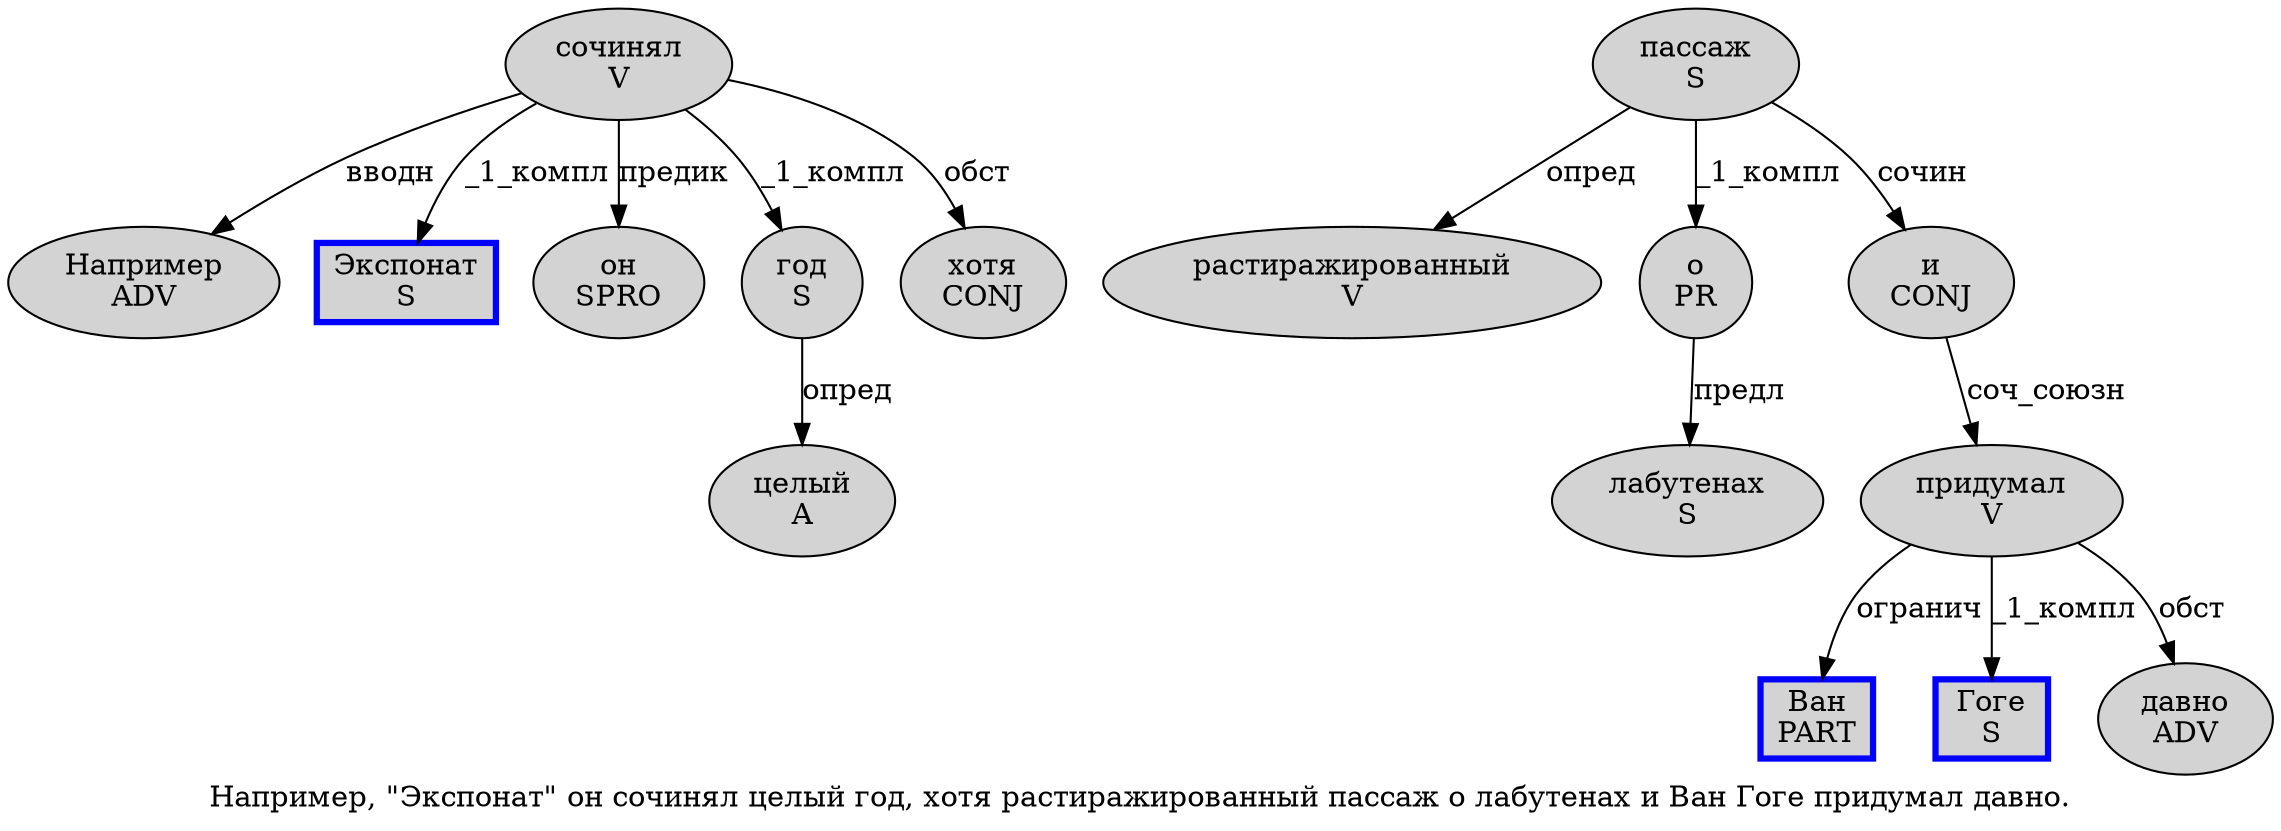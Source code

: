 digraph SENTENCE_1331 {
	graph [label="Например, \"Экспонат\" он сочинял целый год, хотя растиражированный пассаж о лабутенах и Ван Гоге придумал давно."]
	node [style=filled]
		0 [label="Например
ADV" color="" fillcolor=lightgray penwidth=1 shape=ellipse]
		3 [label="Экспонат
S" color=blue fillcolor=lightgray penwidth=3 shape=box]
		5 [label="он
SPRO" color="" fillcolor=lightgray penwidth=1 shape=ellipse]
		6 [label="сочинял
V" color="" fillcolor=lightgray penwidth=1 shape=ellipse]
		7 [label="целый
A" color="" fillcolor=lightgray penwidth=1 shape=ellipse]
		8 [label="год
S" color="" fillcolor=lightgray penwidth=1 shape=ellipse]
		10 [label="хотя
CONJ" color="" fillcolor=lightgray penwidth=1 shape=ellipse]
		11 [label="растиражированный
V" color="" fillcolor=lightgray penwidth=1 shape=ellipse]
		12 [label="пассаж
S" color="" fillcolor=lightgray penwidth=1 shape=ellipse]
		13 [label="о
PR" color="" fillcolor=lightgray penwidth=1 shape=ellipse]
		14 [label="лабутенах
S" color="" fillcolor=lightgray penwidth=1 shape=ellipse]
		15 [label="и
CONJ" color="" fillcolor=lightgray penwidth=1 shape=ellipse]
		16 [label="Ван
PART" color=blue fillcolor=lightgray penwidth=3 shape=box]
		17 [label="Гоге
S" color=blue fillcolor=lightgray penwidth=3 shape=box]
		18 [label="придумал
V" color="" fillcolor=lightgray penwidth=1 shape=ellipse]
		19 [label="давно
ADV" color="" fillcolor=lightgray penwidth=1 shape=ellipse]
			15 -> 18 [label="соч_союзн"]
			6 -> 0 [label="вводн"]
			6 -> 3 [label="_1_компл"]
			6 -> 5 [label="предик"]
			6 -> 8 [label="_1_компл"]
			6 -> 10 [label="обст"]
			13 -> 14 [label="предл"]
			12 -> 11 [label="опред"]
			12 -> 13 [label="_1_компл"]
			12 -> 15 [label="сочин"]
			8 -> 7 [label="опред"]
			18 -> 16 [label="огранич"]
			18 -> 17 [label="_1_компл"]
			18 -> 19 [label="обст"]
}